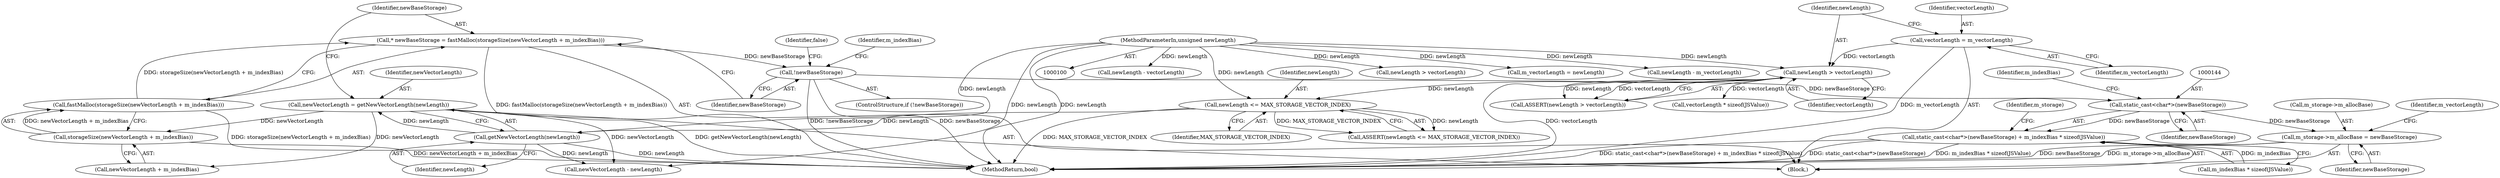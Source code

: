 digraph "0_Chrome_0c4225d1e9b23e7071bbf47ada310a9a7e5661a3@integer" {
"1000125" [label="(Call,* newBaseStorage = fastMalloc(storageSize(newVectorLength + m_indexBias)))"];
"1000127" [label="(Call,fastMalloc(storageSize(newVectorLength + m_indexBias)))"];
"1000128" [label="(Call,storageSize(newVectorLength + m_indexBias))"];
"1000120" [label="(Call,newVectorLength = getNewVectorLength(newLength))"];
"1000122" [label="(Call,getNewVectorLength(newLength))"];
"1000116" [label="(Call,newLength <= MAX_STORAGE_VECTOR_INDEX)"];
"1000112" [label="(Call,newLength > vectorLength)"];
"1000101" [label="(MethodParameterIn,unsigned newLength)"];
"1000108" [label="(Call,vectorLength = m_vectorLength)"];
"1000133" [label="(Call,!newBaseStorage)"];
"1000143" [label="(Call,static_cast<char*>(newBaseStorage))"];
"1000142" [label="(Call,static_cast<char*>(newBaseStorage) + m_indexBias * sizeof(JSValue))"];
"1000174" [label="(Call,m_storage->m_allocBase = newBaseStorage)"];
"1000121" [label="(Identifier,newVectorLength)"];
"1000193" [label="(Call,newLength - vectorLength)"];
"1000138" [label="(Identifier,m_indexBias)"];
"1000110" [label="(Identifier,m_vectorLength)"];
"1000126" [label="(Identifier,newBaseStorage)"];
"1000151" [label="(Identifier,m_storage)"];
"1000187" [label="(Call,newLength > vectorLength)"];
"1000179" [label="(Call,m_vectorLength = newLength)"];
"1000147" [label="(Identifier,m_indexBias)"];
"1000114" [label="(Identifier,vectorLength)"];
"1000113" [label="(Identifier,newLength)"];
"1000145" [label="(Identifier,newBaseStorage)"];
"1000178" [label="(Identifier,newBaseStorage)"];
"1000132" [label="(ControlStructure,if (!newBaseStorage))"];
"1000112" [label="(Call,newLength > vectorLength)"];
"1000146" [label="(Call,m_indexBias * sizeof(JSValue))"];
"1000115" [label="(Call,ASSERT(newLength <= MAX_STORAGE_VECTOR_INDEX))"];
"1000180" [label="(Identifier,m_vectorLength)"];
"1000122" [label="(Call,getNewVectorLength(newLength))"];
"1000129" [label="(Call,newVectorLength + m_indexBias)"];
"1000116" [label="(Call,newLength <= MAX_STORAGE_VECTOR_INDEX)"];
"1000215" [label="(MethodReturn,bool)"];
"1000175" [label="(Call,m_storage->m_allocBase)"];
"1000101" [label="(MethodParameterIn,unsigned newLength)"];
"1000161" [label="(Call,newLength - m_vectorLength)"];
"1000118" [label="(Identifier,MAX_STORAGE_VECTOR_INDEX)"];
"1000111" [label="(Call,ASSERT(newLength > vectorLength))"];
"1000102" [label="(Block,)"];
"1000174" [label="(Call,m_storage->m_allocBase = newBaseStorage)"];
"1000133" [label="(Call,!newBaseStorage)"];
"1000136" [label="(Identifier,false)"];
"1000120" [label="(Call,newVectorLength = getNewVectorLength(newLength))"];
"1000142" [label="(Call,static_cast<char*>(newBaseStorage) + m_indexBias * sizeof(JSValue))"];
"1000139" [label="(Call,newVectorLength - newLength)"];
"1000117" [label="(Identifier,newLength)"];
"1000127" [label="(Call,fastMalloc(storageSize(newVectorLength + m_indexBias)))"];
"1000109" [label="(Identifier,vectorLength)"];
"1000108" [label="(Call,vectorLength = m_vectorLength)"];
"1000123" [label="(Identifier,newLength)"];
"1000143" [label="(Call,static_cast<char*>(newBaseStorage))"];
"1000125" [label="(Call,* newBaseStorage = fastMalloc(storageSize(newVectorLength + m_indexBias)))"];
"1000170" [label="(Call,vectorLength * sizeof(JSValue))"];
"1000128" [label="(Call,storageSize(newVectorLength + m_indexBias))"];
"1000134" [label="(Identifier,newBaseStorage)"];
"1000125" -> "1000102"  [label="AST: "];
"1000125" -> "1000127"  [label="CFG: "];
"1000126" -> "1000125"  [label="AST: "];
"1000127" -> "1000125"  [label="AST: "];
"1000134" -> "1000125"  [label="CFG: "];
"1000125" -> "1000215"  [label="DDG: fastMalloc(storageSize(newVectorLength + m_indexBias))"];
"1000127" -> "1000125"  [label="DDG: storageSize(newVectorLength + m_indexBias)"];
"1000125" -> "1000133"  [label="DDG: newBaseStorage"];
"1000127" -> "1000128"  [label="CFG: "];
"1000128" -> "1000127"  [label="AST: "];
"1000127" -> "1000215"  [label="DDG: storageSize(newVectorLength + m_indexBias)"];
"1000128" -> "1000127"  [label="DDG: newVectorLength + m_indexBias"];
"1000128" -> "1000129"  [label="CFG: "];
"1000129" -> "1000128"  [label="AST: "];
"1000128" -> "1000215"  [label="DDG: newVectorLength + m_indexBias"];
"1000120" -> "1000128"  [label="DDG: newVectorLength"];
"1000120" -> "1000102"  [label="AST: "];
"1000120" -> "1000122"  [label="CFG: "];
"1000121" -> "1000120"  [label="AST: "];
"1000122" -> "1000120"  [label="AST: "];
"1000126" -> "1000120"  [label="CFG: "];
"1000120" -> "1000215"  [label="DDG: getNewVectorLength(newLength)"];
"1000122" -> "1000120"  [label="DDG: newLength"];
"1000120" -> "1000129"  [label="DDG: newVectorLength"];
"1000120" -> "1000139"  [label="DDG: newVectorLength"];
"1000122" -> "1000123"  [label="CFG: "];
"1000123" -> "1000122"  [label="AST: "];
"1000122" -> "1000215"  [label="DDG: newLength"];
"1000116" -> "1000122"  [label="DDG: newLength"];
"1000101" -> "1000122"  [label="DDG: newLength"];
"1000122" -> "1000139"  [label="DDG: newLength"];
"1000116" -> "1000115"  [label="AST: "];
"1000116" -> "1000118"  [label="CFG: "];
"1000117" -> "1000116"  [label="AST: "];
"1000118" -> "1000116"  [label="AST: "];
"1000115" -> "1000116"  [label="CFG: "];
"1000116" -> "1000215"  [label="DDG: MAX_STORAGE_VECTOR_INDEX"];
"1000116" -> "1000115"  [label="DDG: newLength"];
"1000116" -> "1000115"  [label="DDG: MAX_STORAGE_VECTOR_INDEX"];
"1000112" -> "1000116"  [label="DDG: newLength"];
"1000101" -> "1000116"  [label="DDG: newLength"];
"1000112" -> "1000111"  [label="AST: "];
"1000112" -> "1000114"  [label="CFG: "];
"1000113" -> "1000112"  [label="AST: "];
"1000114" -> "1000112"  [label="AST: "];
"1000111" -> "1000112"  [label="CFG: "];
"1000112" -> "1000215"  [label="DDG: vectorLength"];
"1000112" -> "1000111"  [label="DDG: newLength"];
"1000112" -> "1000111"  [label="DDG: vectorLength"];
"1000101" -> "1000112"  [label="DDG: newLength"];
"1000108" -> "1000112"  [label="DDG: vectorLength"];
"1000112" -> "1000170"  [label="DDG: vectorLength"];
"1000101" -> "1000100"  [label="AST: "];
"1000101" -> "1000215"  [label="DDG: newLength"];
"1000101" -> "1000139"  [label="DDG: newLength"];
"1000101" -> "1000161"  [label="DDG: newLength"];
"1000101" -> "1000179"  [label="DDG: newLength"];
"1000101" -> "1000187"  [label="DDG: newLength"];
"1000101" -> "1000193"  [label="DDG: newLength"];
"1000108" -> "1000102"  [label="AST: "];
"1000108" -> "1000110"  [label="CFG: "];
"1000109" -> "1000108"  [label="AST: "];
"1000110" -> "1000108"  [label="AST: "];
"1000113" -> "1000108"  [label="CFG: "];
"1000108" -> "1000215"  [label="DDG: m_vectorLength"];
"1000133" -> "1000132"  [label="AST: "];
"1000133" -> "1000134"  [label="CFG: "];
"1000134" -> "1000133"  [label="AST: "];
"1000136" -> "1000133"  [label="CFG: "];
"1000138" -> "1000133"  [label="CFG: "];
"1000133" -> "1000215"  [label="DDG: newBaseStorage"];
"1000133" -> "1000215"  [label="DDG: !newBaseStorage"];
"1000133" -> "1000143"  [label="DDG: newBaseStorage"];
"1000143" -> "1000142"  [label="AST: "];
"1000143" -> "1000145"  [label="CFG: "];
"1000144" -> "1000143"  [label="AST: "];
"1000145" -> "1000143"  [label="AST: "];
"1000147" -> "1000143"  [label="CFG: "];
"1000143" -> "1000142"  [label="DDG: newBaseStorage"];
"1000143" -> "1000174"  [label="DDG: newBaseStorage"];
"1000142" -> "1000102"  [label="AST: "];
"1000142" -> "1000146"  [label="CFG: "];
"1000146" -> "1000142"  [label="AST: "];
"1000151" -> "1000142"  [label="CFG: "];
"1000142" -> "1000215"  [label="DDG: m_indexBias * sizeof(JSValue)"];
"1000142" -> "1000215"  [label="DDG: static_cast<char*>(newBaseStorage) + m_indexBias * sizeof(JSValue)"];
"1000142" -> "1000215"  [label="DDG: static_cast<char*>(newBaseStorage)"];
"1000146" -> "1000142"  [label="DDG: m_indexBias"];
"1000174" -> "1000102"  [label="AST: "];
"1000174" -> "1000178"  [label="CFG: "];
"1000175" -> "1000174"  [label="AST: "];
"1000178" -> "1000174"  [label="AST: "];
"1000180" -> "1000174"  [label="CFG: "];
"1000174" -> "1000215"  [label="DDG: newBaseStorage"];
"1000174" -> "1000215"  [label="DDG: m_storage->m_allocBase"];
}
